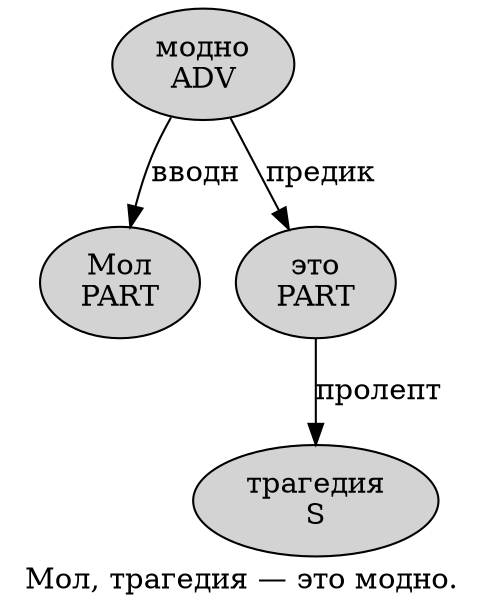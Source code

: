 digraph SENTENCE_4042 {
	graph [label="Мол, трагедия — это модно."]
	node [style=filled]
		0 [label="Мол
PART" color="" fillcolor=lightgray penwidth=1 shape=ellipse]
		2 [label="трагедия
S" color="" fillcolor=lightgray penwidth=1 shape=ellipse]
		4 [label="это
PART" color="" fillcolor=lightgray penwidth=1 shape=ellipse]
		5 [label="модно
ADV" color="" fillcolor=lightgray penwidth=1 shape=ellipse]
			4 -> 2 [label="пролепт"]
			5 -> 0 [label="вводн"]
			5 -> 4 [label="предик"]
}